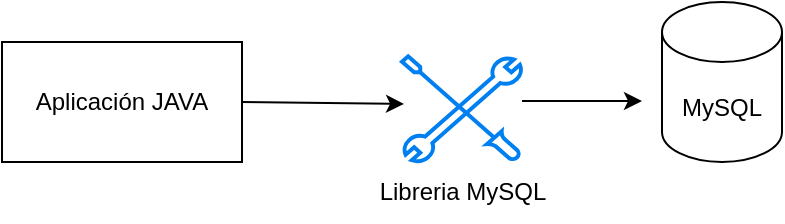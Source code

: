 <mxfile version="20.0.4" type="github">
  <diagram id="MgW__dU4i9I_C7ViRpQG" name="Page-1">
    <mxGraphModel dx="868" dy="450" grid="1" gridSize="10" guides="1" tooltips="1" connect="1" arrows="1" fold="1" page="1" pageScale="1" pageWidth="827" pageHeight="1169" math="0" shadow="0">
      <root>
        <mxCell id="0" />
        <mxCell id="1" parent="0" />
        <mxCell id="LDGVXsy9DC3FlglsjrdZ-1" value="Aplicación JAVA" style="rounded=0;whiteSpace=wrap;html=1;" vertex="1" parent="1">
          <mxGeometry x="160" y="180" width="120" height="60" as="geometry" />
        </mxCell>
        <mxCell id="LDGVXsy9DC3FlglsjrdZ-3" value="MySQL&lt;br&gt;" style="shape=cylinder3;whiteSpace=wrap;html=1;boundedLbl=1;backgroundOutline=1;size=15;" vertex="1" parent="1">
          <mxGeometry x="490" y="160" width="60" height="80" as="geometry" />
        </mxCell>
        <mxCell id="LDGVXsy9DC3FlglsjrdZ-4" value="" style="html=1;verticalLabelPosition=bottom;align=center;labelBackgroundColor=#ffffff;verticalAlign=top;strokeWidth=2;strokeColor=#0080F0;shadow=0;dashed=0;shape=mxgraph.ios7.icons.tools;pointerEvents=1" vertex="1" parent="1">
          <mxGeometry x="360" y="187.15" width="60" height="52.85" as="geometry" />
        </mxCell>
        <mxCell id="LDGVXsy9DC3FlglsjrdZ-5" value="" style="endArrow=classic;html=1;rounded=0;" edge="1" parent="1">
          <mxGeometry width="50" height="50" relative="1" as="geometry">
            <mxPoint x="420" y="209.5" as="sourcePoint" />
            <mxPoint x="480" y="209.5" as="targetPoint" />
            <Array as="points">
              <mxPoint x="450" y="209.5" />
            </Array>
          </mxGeometry>
        </mxCell>
        <mxCell id="LDGVXsy9DC3FlglsjrdZ-7" value="" style="endArrow=classic;html=1;rounded=0;entryX=0.017;entryY=0.451;entryDx=0;entryDy=0;entryPerimeter=0;" edge="1" parent="1" target="LDGVXsy9DC3FlglsjrdZ-4">
          <mxGeometry width="50" height="50" relative="1" as="geometry">
            <mxPoint x="280" y="210" as="sourcePoint" />
            <mxPoint x="330" y="160" as="targetPoint" />
          </mxGeometry>
        </mxCell>
        <mxCell id="LDGVXsy9DC3FlglsjrdZ-10" value="Libreria MySQL&lt;br&gt;" style="text;html=1;align=center;verticalAlign=middle;resizable=0;points=[];autosize=1;strokeColor=none;fillColor=none;" vertex="1" parent="1">
          <mxGeometry x="335" y="240" width="110" height="30" as="geometry" />
        </mxCell>
      </root>
    </mxGraphModel>
  </diagram>
</mxfile>
